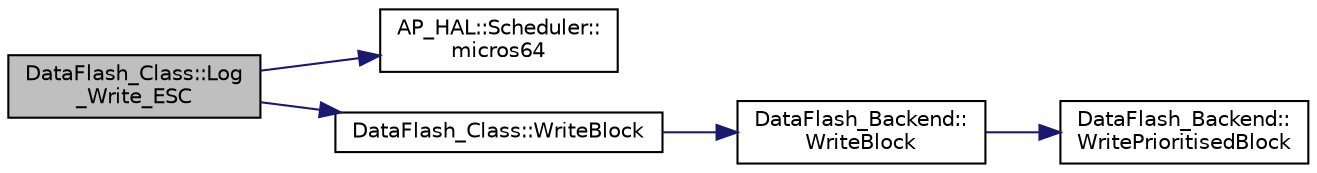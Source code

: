 digraph "DataFlash_Class::Log_Write_ESC"
{
 // INTERACTIVE_SVG=YES
  edge [fontname="Helvetica",fontsize="10",labelfontname="Helvetica",labelfontsize="10"];
  node [fontname="Helvetica",fontsize="10",shape=record];
  rankdir="LR";
  Node1 [label="DataFlash_Class::Log\l_Write_ESC",height=0.2,width=0.4,color="black", fillcolor="grey75", style="filled", fontcolor="black"];
  Node1 -> Node2 [color="midnightblue",fontsize="10",style="solid",fontname="Helvetica"];
  Node2 [label="AP_HAL::Scheduler::\lmicros64",height=0.2,width=0.4,color="black", fillcolor="white", style="filled",URL="$classAP__HAL_1_1Scheduler.html#acfe178fdca7f8d9b22a939b3aac1a84f"];
  Node1 -> Node3 [color="midnightblue",fontsize="10",style="solid",fontname="Helvetica"];
  Node3 [label="DataFlash_Class::WriteBlock",height=0.2,width=0.4,color="black", fillcolor="white", style="filled",URL="$classDataFlash__Class.html#a2838cdd106ad3dd8da69a45dd64117ca"];
  Node3 -> Node4 [color="midnightblue",fontsize="10",style="solid",fontname="Helvetica"];
  Node4 [label="DataFlash_Backend::\lWriteBlock",height=0.2,width=0.4,color="black", fillcolor="white", style="filled",URL="$classDataFlash__Backend.html#aed94b3ad1fd7333ddd7c2e20c3433d52"];
  Node4 -> Node5 [color="midnightblue",fontsize="10",style="solid",fontname="Helvetica"];
  Node5 [label="DataFlash_Backend::\lWritePrioritisedBlock",height=0.2,width=0.4,color="black", fillcolor="white", style="filled",URL="$classDataFlash__Backend.html#a0807326aa0d3df61375bc1c949d2a125"];
}
